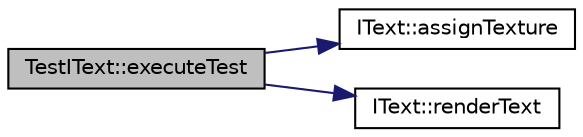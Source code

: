 digraph "TestIText::executeTest"
{
 // LATEX_PDF_SIZE
  edge [fontname="Helvetica",fontsize="10",labelfontname="Helvetica",labelfontsize="10"];
  node [fontname="Helvetica",fontsize="10",shape=record];
  rankdir="LR";
  Node1 [label="TestIText::executeTest",height=0.2,width=0.4,color="black", fillcolor="grey75", style="filled", fontcolor="black",tooltip=" "];
  Node1 -> Node2 [color="midnightblue",fontsize="10",style="solid",fontname="Helvetica"];
  Node2 [label="IText::assignTexture",height=0.2,width=0.4,color="black", fillcolor="white", style="filled",URL="$class_i_text.html#af5ec65f638a8a5d257e9adcb00b2b51b",tooltip=" "];
  Node1 -> Node3 [color="midnightblue",fontsize="10",style="solid",fontname="Helvetica"];
  Node3 [label="IText::renderText",height=0.2,width=0.4,color="black", fillcolor="white", style="filled",URL="$class_i_text.html#a7a10f049abf954f05089fcb1fa99c2b1",tooltip=" "];
}
